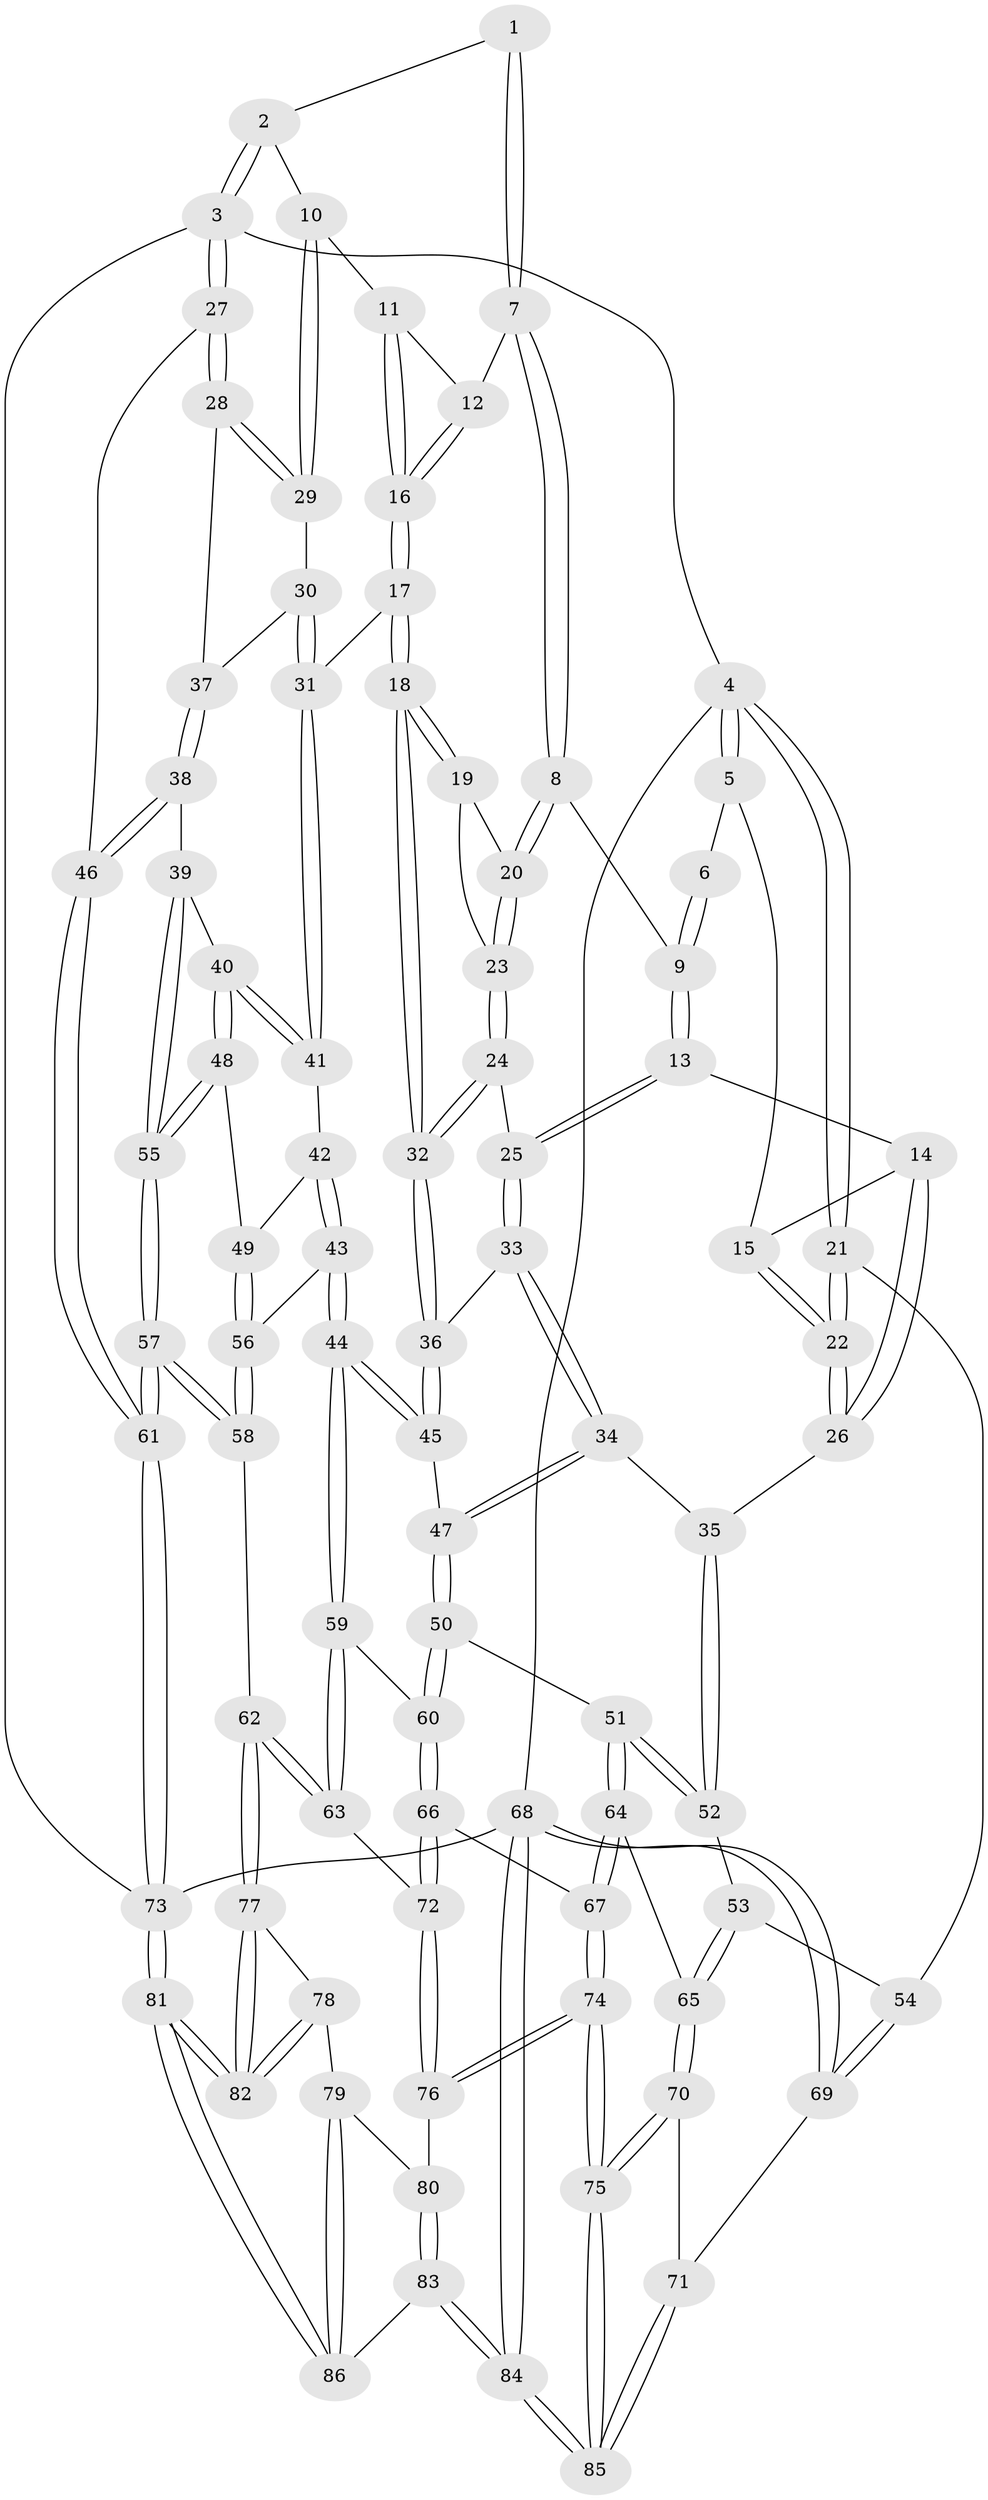 // coarse degree distribution, {3: 0.19607843137254902, 4: 0.47058823529411764, 6: 0.09803921568627451, 5: 0.23529411764705882}
// Generated by graph-tools (version 1.1) at 2025/52/02/27/25 19:52:37]
// undirected, 86 vertices, 212 edges
graph export_dot {
graph [start="1"]
  node [color=gray90,style=filled];
  1 [pos="+0.48862819795294987+0"];
  2 [pos="+0.8453543059018818+0"];
  3 [pos="+1+0"];
  4 [pos="+0+0"];
  5 [pos="+0.2625746566996543+0"];
  6 [pos="+0.43591306839367944+0"];
  7 [pos="+0.5149533709582632+0"];
  8 [pos="+0.49602133775655477+0.016466928934490695"];
  9 [pos="+0.38113768538748233+0.09508221848269624"];
  10 [pos="+0.8246234635247595+0.06705987494092522"];
  11 [pos="+0.7687688359927295+0.10285293079680866"];
  12 [pos="+0.5519802956725115+0"];
  13 [pos="+0.33506267755434954+0.15935852939112743"];
  14 [pos="+0.2708941557992909+0.06588149603057106"];
  15 [pos="+0.25487571018936045+0"];
  16 [pos="+0.6757954536658438+0.21545325670284668"];
  17 [pos="+0.6658322619182246+0.23978238545822306"];
  18 [pos="+0.5708369417184678+0.272885553636154"];
  19 [pos="+0.516801024266689+0.12806429423695656"];
  20 [pos="+0.49427006704555826+0.03999319190304748"];
  21 [pos="+0+0.2898169820993085"];
  22 [pos="+0+0.2842058525956531"];
  23 [pos="+0.3915997277391904+0.15632093705085628"];
  24 [pos="+0.3814479120062689+0.1656978615655637"];
  25 [pos="+0.336269274732024+0.16202917508800113"];
  26 [pos="+0.052622307811722335+0.28729378273587164"];
  27 [pos="+1+0.18169527586074957"];
  28 [pos="+1+0.1793558662452026"];
  29 [pos="+0.9202489960006606+0.1345691685282452"];
  30 [pos="+0.8288641831264488+0.30983475533363"];
  31 [pos="+0.7578976292641225+0.308745909624395"];
  32 [pos="+0.5561068120481992+0.2857670655515818"];
  33 [pos="+0.31258773411755103+0.21026420155939127"];
  34 [pos="+0.2536239219640881+0.32832010259198807"];
  35 [pos="+0.21697156573914755+0.33123326971624023"];
  36 [pos="+0.5448463958526197+0.30598071036444296"];
  37 [pos="+0.8501598136725171+0.32229949417701553"];
  38 [pos="+0.9498564617610264+0.4543032234092974"];
  39 [pos="+0.8280305822227014+0.47320966747498533"];
  40 [pos="+0.8229428043983701+0.47393710955472806"];
  41 [pos="+0.75094376358374+0.4032831078520259"];
  42 [pos="+0.7265419023823267+0.43123365222679194"];
  43 [pos="+0.6034453470161264+0.5051472820564434"];
  44 [pos="+0.5929698140173011+0.5069657030015936"];
  45 [pos="+0.4970587288572311+0.3924870944050352"];
  46 [pos="+1+0.5387625052444991"];
  47 [pos="+0.4162831733552505+0.412764940133343"];
  48 [pos="+0.7836334326239975+0.5261429480014416"];
  49 [pos="+0.7637826400324137+0.526768129820732"];
  50 [pos="+0.3723145783777508+0.5242460560056323"];
  51 [pos="+0.33686620180148913+0.5545446228464839"];
  52 [pos="+0.20757696988757626+0.5074965487956292"];
  53 [pos="+0.16404343176133146+0.5591966835797717"];
  54 [pos="+0+0.46045478204874096"];
  55 [pos="+0.8655698533387368+0.6578567024693983"];
  56 [pos="+0.7390884103464658+0.5361760457214878"];
  57 [pos="+0.9218763005193967+0.7495280938710916"];
  58 [pos="+0.730692630612187+0.7185563885140754"];
  59 [pos="+0.5914376428099354+0.6172320587818344"];
  60 [pos="+0.42684569279618406+0.5981173578722971"];
  61 [pos="+1+0.8386172599690261"];
  62 [pos="+0.6683768243351682+0.7207338657253064"];
  63 [pos="+0.6083768886814551+0.6895125931880219"];
  64 [pos="+0.2639747087485323+0.691327471728392"];
  65 [pos="+0.21378696588806556+0.6834916865489767"];
  66 [pos="+0.43180138579251637+0.7133151939322504"];
  67 [pos="+0.2954373895327294+0.7252903235498042"];
  68 [pos="+0+1"];
  69 [pos="+0+0.7444282011409892"];
  70 [pos="+0.10136627442416654+0.7347039938294768"];
  71 [pos="+0+0.7509356261669992"];
  72 [pos="+0.5060476223820977+0.7427666110096853"];
  73 [pos="+1+1"];
  74 [pos="+0.3076634375864413+0.8849411854078616"];
  75 [pos="+0.24426364055563798+0.9687480874170761"];
  76 [pos="+0.4731596800305194+0.8809023583055224"];
  77 [pos="+0.6508433537111517+0.8240090189429239"];
  78 [pos="+0.611527675943559+0.9059287588744848"];
  79 [pos="+0.5293287547412466+0.9332145348461615"];
  80 [pos="+0.48598811715670787+0.8971050879742231"];
  81 [pos="+1+1"];
  82 [pos="+1+1"];
  83 [pos="+0.22560776377896916+1"];
  84 [pos="+0.2112085782150961+1"];
  85 [pos="+0.23834705731664035+0.9837621901286911"];
  86 [pos="+0.5455973655695757+1"];
  1 -- 2;
  1 -- 7;
  1 -- 7;
  2 -- 3;
  2 -- 3;
  2 -- 10;
  3 -- 4;
  3 -- 27;
  3 -- 27;
  3 -- 73;
  4 -- 5;
  4 -- 5;
  4 -- 21;
  4 -- 21;
  4 -- 68;
  5 -- 6;
  5 -- 15;
  6 -- 9;
  6 -- 9;
  7 -- 8;
  7 -- 8;
  7 -- 12;
  8 -- 9;
  8 -- 20;
  8 -- 20;
  9 -- 13;
  9 -- 13;
  10 -- 11;
  10 -- 29;
  10 -- 29;
  11 -- 12;
  11 -- 16;
  11 -- 16;
  12 -- 16;
  12 -- 16;
  13 -- 14;
  13 -- 25;
  13 -- 25;
  14 -- 15;
  14 -- 26;
  14 -- 26;
  15 -- 22;
  15 -- 22;
  16 -- 17;
  16 -- 17;
  17 -- 18;
  17 -- 18;
  17 -- 31;
  18 -- 19;
  18 -- 19;
  18 -- 32;
  18 -- 32;
  19 -- 20;
  19 -- 23;
  20 -- 23;
  20 -- 23;
  21 -- 22;
  21 -- 22;
  21 -- 54;
  22 -- 26;
  22 -- 26;
  23 -- 24;
  23 -- 24;
  24 -- 25;
  24 -- 32;
  24 -- 32;
  25 -- 33;
  25 -- 33;
  26 -- 35;
  27 -- 28;
  27 -- 28;
  27 -- 46;
  28 -- 29;
  28 -- 29;
  28 -- 37;
  29 -- 30;
  30 -- 31;
  30 -- 31;
  30 -- 37;
  31 -- 41;
  31 -- 41;
  32 -- 36;
  32 -- 36;
  33 -- 34;
  33 -- 34;
  33 -- 36;
  34 -- 35;
  34 -- 47;
  34 -- 47;
  35 -- 52;
  35 -- 52;
  36 -- 45;
  36 -- 45;
  37 -- 38;
  37 -- 38;
  38 -- 39;
  38 -- 46;
  38 -- 46;
  39 -- 40;
  39 -- 55;
  39 -- 55;
  40 -- 41;
  40 -- 41;
  40 -- 48;
  40 -- 48;
  41 -- 42;
  42 -- 43;
  42 -- 43;
  42 -- 49;
  43 -- 44;
  43 -- 44;
  43 -- 56;
  44 -- 45;
  44 -- 45;
  44 -- 59;
  44 -- 59;
  45 -- 47;
  46 -- 61;
  46 -- 61;
  47 -- 50;
  47 -- 50;
  48 -- 49;
  48 -- 55;
  48 -- 55;
  49 -- 56;
  49 -- 56;
  50 -- 51;
  50 -- 60;
  50 -- 60;
  51 -- 52;
  51 -- 52;
  51 -- 64;
  51 -- 64;
  52 -- 53;
  53 -- 54;
  53 -- 65;
  53 -- 65;
  54 -- 69;
  54 -- 69;
  55 -- 57;
  55 -- 57;
  56 -- 58;
  56 -- 58;
  57 -- 58;
  57 -- 58;
  57 -- 61;
  57 -- 61;
  58 -- 62;
  59 -- 60;
  59 -- 63;
  59 -- 63;
  60 -- 66;
  60 -- 66;
  61 -- 73;
  61 -- 73;
  62 -- 63;
  62 -- 63;
  62 -- 77;
  62 -- 77;
  63 -- 72;
  64 -- 65;
  64 -- 67;
  64 -- 67;
  65 -- 70;
  65 -- 70;
  66 -- 67;
  66 -- 72;
  66 -- 72;
  67 -- 74;
  67 -- 74;
  68 -- 69;
  68 -- 69;
  68 -- 84;
  68 -- 84;
  68 -- 73;
  69 -- 71;
  70 -- 71;
  70 -- 75;
  70 -- 75;
  71 -- 85;
  71 -- 85;
  72 -- 76;
  72 -- 76;
  73 -- 81;
  73 -- 81;
  74 -- 75;
  74 -- 75;
  74 -- 76;
  74 -- 76;
  75 -- 85;
  75 -- 85;
  76 -- 80;
  77 -- 78;
  77 -- 82;
  77 -- 82;
  78 -- 79;
  78 -- 82;
  78 -- 82;
  79 -- 80;
  79 -- 86;
  79 -- 86;
  80 -- 83;
  80 -- 83;
  81 -- 82;
  81 -- 82;
  81 -- 86;
  81 -- 86;
  83 -- 84;
  83 -- 84;
  83 -- 86;
  84 -- 85;
  84 -- 85;
}
